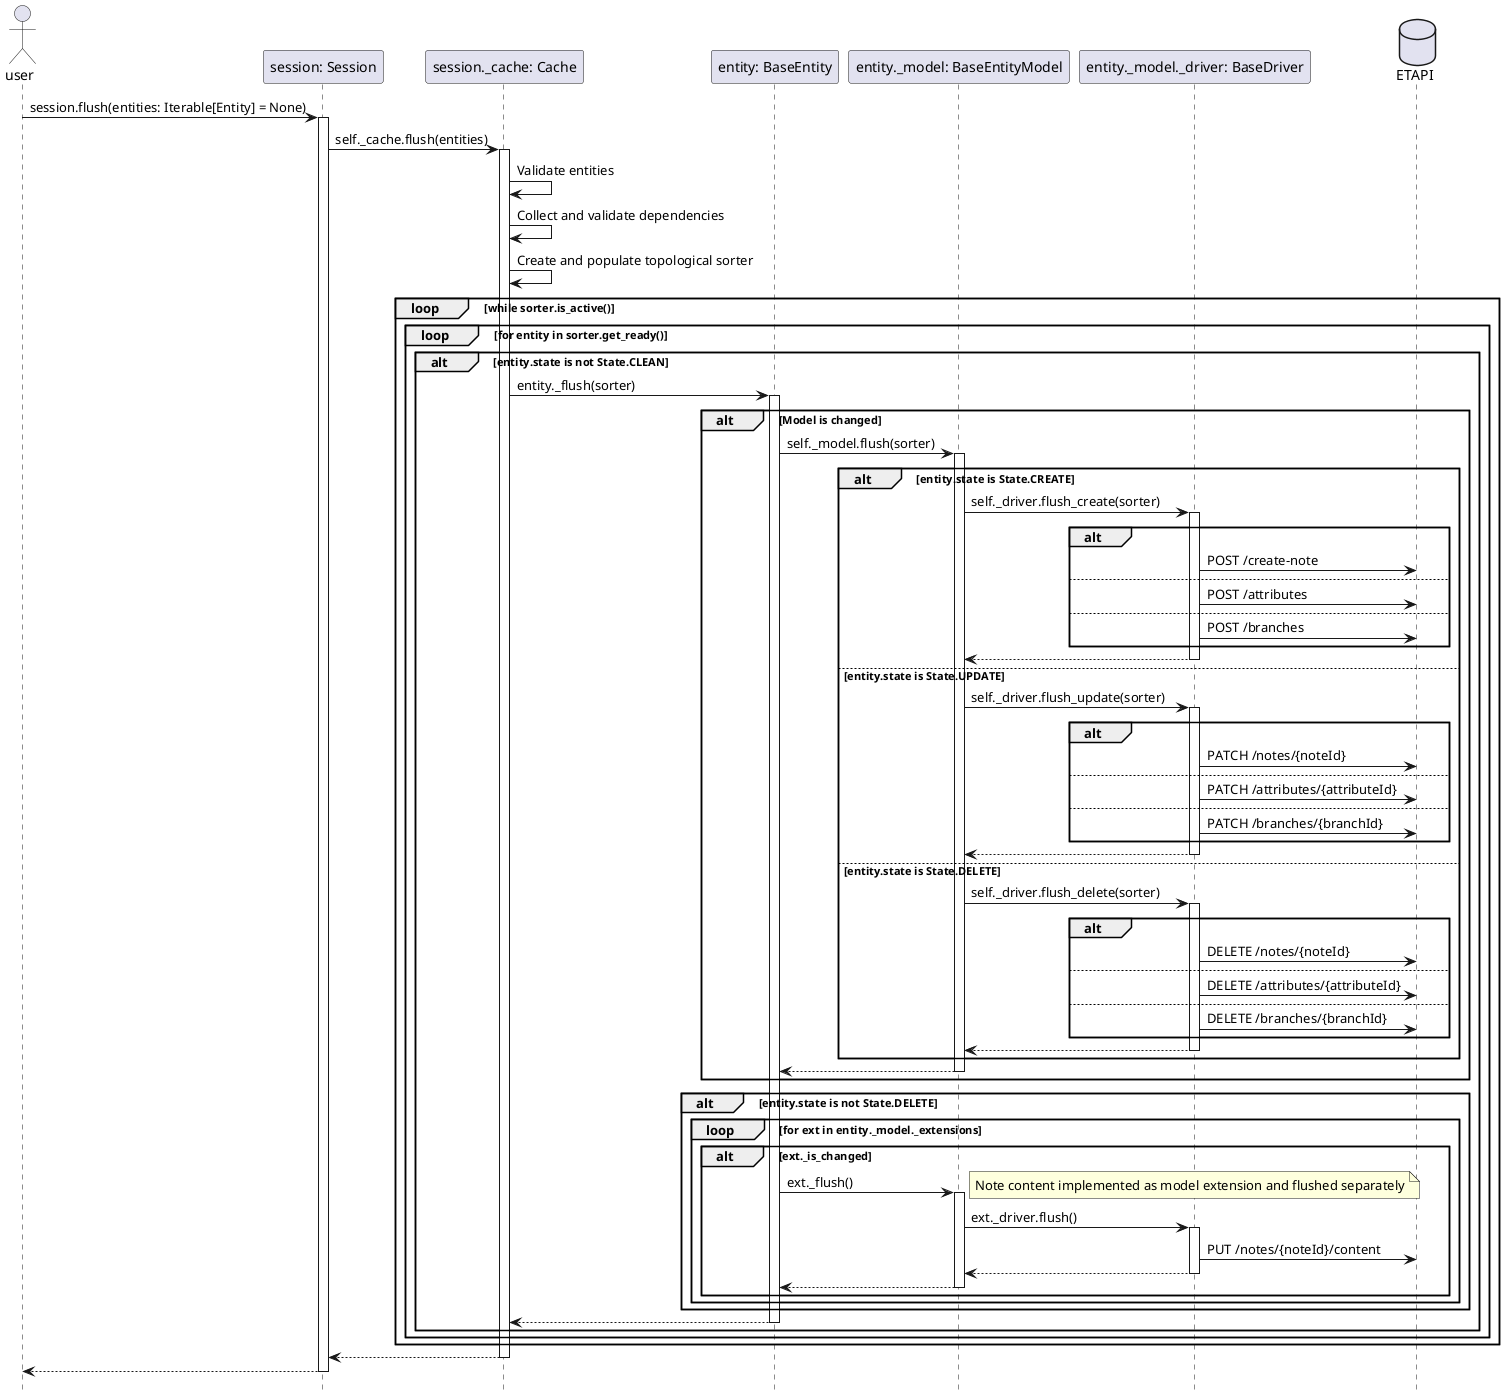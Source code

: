 @startuml flush

hide footbox

actor user as user
participant "session: Session" as session
participant "session._cache: Cache" as cache
participant "entity: BaseEntity" as entity
participant "entity._model: BaseEntityModel" as model
participant "entity._model._driver: BaseDriver" as driver
database "ETAPI" as etapi

user->session ++: session.flush(entities: Iterable[Entity] = None)
session->cache ++: self._cache.flush(entities)

cache->cache: Validate entities
cache->cache: Collect and validate dependencies
cache->cache: Create and populate topological sorter

loop while sorter.is_active()
    loop for entity in sorter.get_ready()
        alt entity.state is not State.CLEAN
            cache->entity ++: entity._flush(sorter)
                alt Model is changed
                    entity->model ++: self._model.flush(sorter)
                        alt entity.state is State.CREATE
                            model->driver ++: self._driver.flush_create(sorter)
                                alt
                                    driver->etapi: POST /create-note
                                else
                                    driver->etapi: POST /attributes
                                else
                                    driver->etapi: POST /branches
                                end
                            return
                        else entity.state is State.UPDATE
                            model->driver ++: self._driver.flush_update(sorter)
                                alt
                                    driver->etapi: PATCH /notes/{noteId}
                                else
                                    driver->etapi: PATCH /attributes/{attributeId}
                                else
                                    driver->etapi: PATCH /branches/{branchId}
                                end
                            return
                        else entity.state is State.DELETE
                            model->driver ++: self._driver.flush_delete(sorter)
                                alt
                                    driver->etapi: DELETE /notes/{noteId}
                                else
                                    driver->etapi: DELETE /attributes/{attributeId}
                                else
                                    driver->etapi: DELETE /branches/{branchId}
                                end
                            return
                        end
                    return
                end
                alt entity.state is not State.DELETE
                    loop for ext in entity._model._extensions
                        alt ext._is_changed
                            entity->model ++: ext._flush()
                                note right: Note content implemented as model extension and flushed separately
                                model->driver ++: ext._driver.flush()
                                    driver->etapi: PUT /notes/{noteId}/content
                                return
                            return
                        end
                    end
                end
            return
        end
    end
end

return
return

@enduml